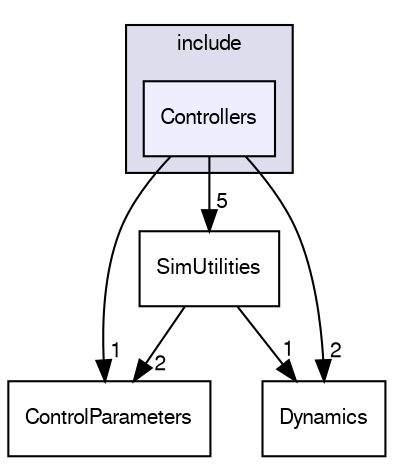 digraph "Controllers" {
  compound=true
  node [ fontsize="10", fontname="FreeSans"];
  edge [ labelfontsize="10", labelfontname="FreeSans"];
  subgraph clusterdir_275ce76ae8a9e2090fbb7142d3994a0e {
    graph [ bgcolor="#ddddee", pencolor="black", label="include" fontname="FreeSans", fontsize="10", URL="dir_275ce76ae8a9e2090fbb7142d3994a0e.html"]
  dir_2bdcd228c7292c6576e24d4a4e6e91f5 [shape=box, label="Controllers", style="filled", fillcolor="#eeeeff", pencolor="black", URL="dir_2bdcd228c7292c6576e24d4a4e6e91f5.html"];
  }
  dir_57c533dd6f4c82f27a57200a3e65fbf3 [shape=box label="ControlParameters" URL="dir_57c533dd6f4c82f27a57200a3e65fbf3.html"];
  dir_5f249a132d763dc59b0ff1086b98b7c1 [shape=box label="Dynamics" URL="dir_5f249a132d763dc59b0ff1086b98b7c1.html"];
  dir_40e4bebcfe6993b9675b689d3c5267ab [shape=box label="SimUtilities" URL="dir_40e4bebcfe6993b9675b689d3c5267ab.html"];
  dir_40e4bebcfe6993b9675b689d3c5267ab->dir_57c533dd6f4c82f27a57200a3e65fbf3 [headlabel="2", labeldistance=1.5 headhref="dir_000021_000017.html"];
  dir_40e4bebcfe6993b9675b689d3c5267ab->dir_5f249a132d763dc59b0ff1086b98b7c1 [headlabel="1", labeldistance=1.5 headhref="dir_000021_000006.html"];
  dir_2bdcd228c7292c6576e24d4a4e6e91f5->dir_57c533dd6f4c82f27a57200a3e65fbf3 [headlabel="1", labeldistance=1.5 headhref="dir_000015_000017.html"];
  dir_2bdcd228c7292c6576e24d4a4e6e91f5->dir_5f249a132d763dc59b0ff1086b98b7c1 [headlabel="2", labeldistance=1.5 headhref="dir_000015_000006.html"];
  dir_2bdcd228c7292c6576e24d4a4e6e91f5->dir_40e4bebcfe6993b9675b689d3c5267ab [headlabel="5", labeldistance=1.5 headhref="dir_000015_000021.html"];
}
